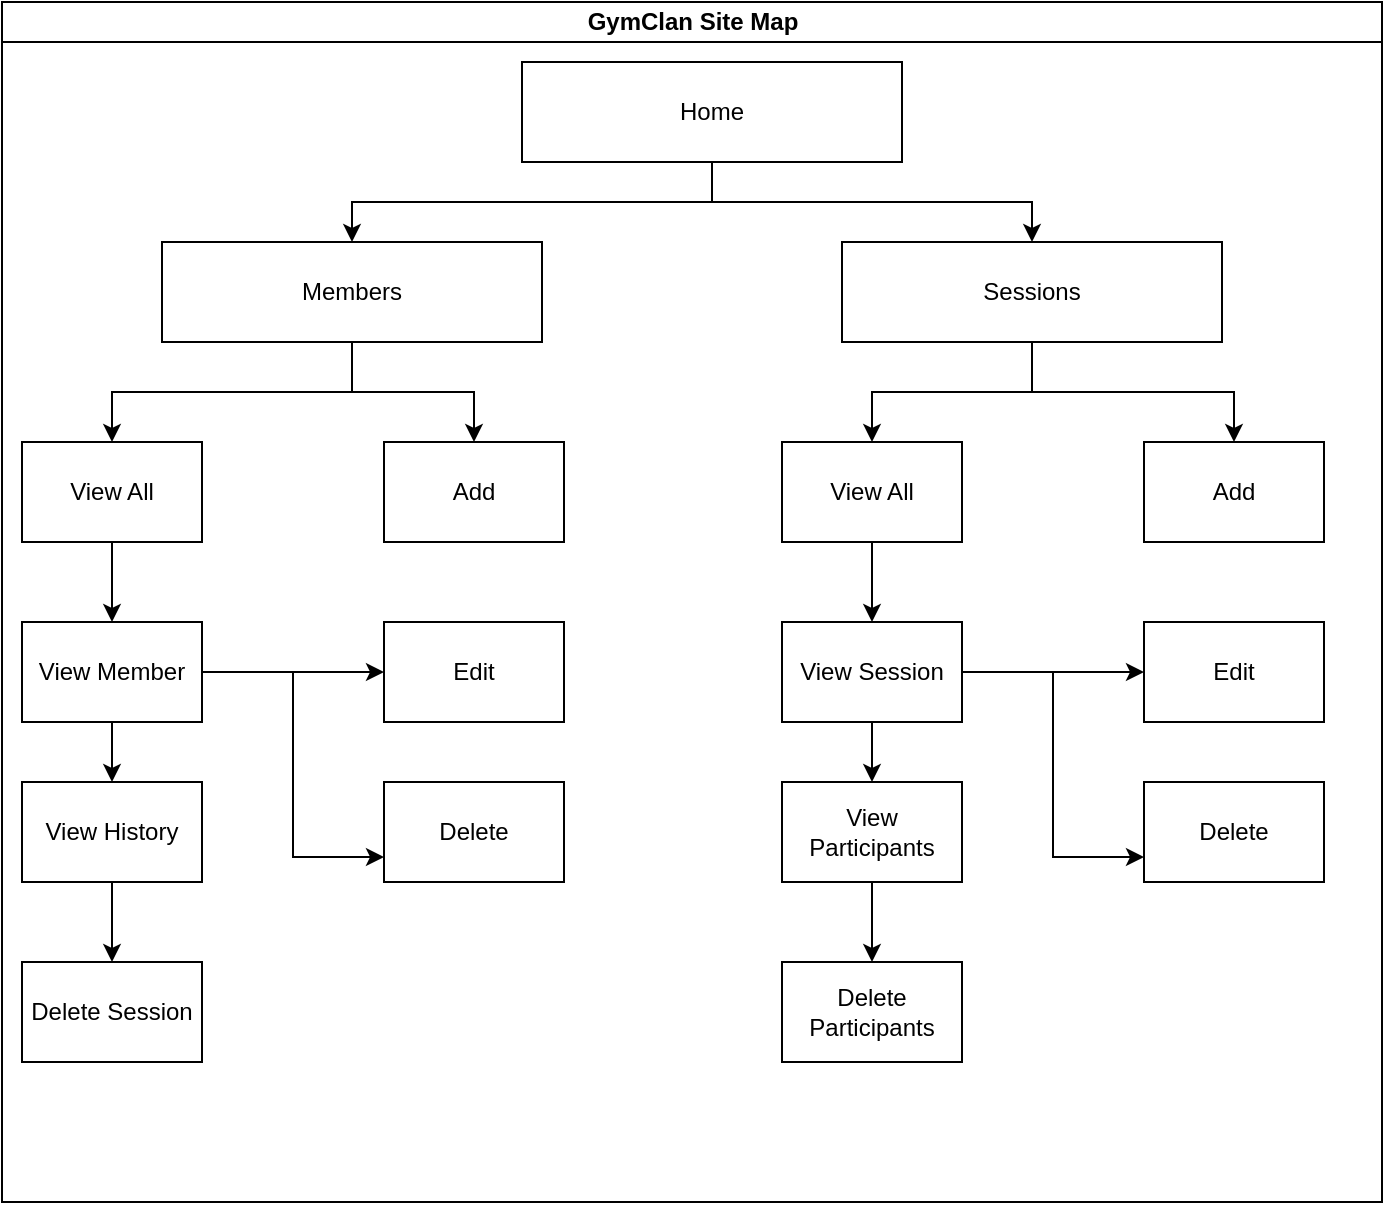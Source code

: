 <mxfile version="14.5.6" type="github"><diagram id="prtHgNgQTEPvFCAcTncT" name="Page-1"><mxGraphModel dx="4931" dy="2056" grid="1" gridSize="10" guides="1" tooltips="1" connect="1" arrows="1" fold="1" page="1" pageScale="1" pageWidth="827" pageHeight="1169" math="0" shadow="0"><root><mxCell id="0"/><mxCell id="1" parent="0"/><mxCell id="dNxyNK7c78bLwvsdeMH5-11" value="GymClan Site Map" style="swimlane;html=1;startSize=20;horizontal=1;containerType=tree;glass=0;" parent="1" vertex="1"><mxGeometry x="-758" y="80" width="690" height="600" as="geometry"/></mxCell><mxCell id="Q_Cf7q3mibov06k-tuDn-4" style="edgeStyle=orthogonalEdgeStyle;rounded=0;orthogonalLoop=1;jettySize=auto;html=1;exitX=0.5;exitY=1;exitDx=0;exitDy=0;entryX=0.5;entryY=0;entryDx=0;entryDy=0;" edge="1" parent="dNxyNK7c78bLwvsdeMH5-11" source="Q_Cf7q3mibov06k-tuDn-1" target="Q_Cf7q3mibov06k-tuDn-2"><mxGeometry relative="1" as="geometry"/></mxCell><mxCell id="Q_Cf7q3mibov06k-tuDn-9" style="edgeStyle=orthogonalEdgeStyle;rounded=0;orthogonalLoop=1;jettySize=auto;html=1;exitX=0.5;exitY=1;exitDx=0;exitDy=0;entryX=0.5;entryY=0;entryDx=0;entryDy=0;" edge="1" parent="dNxyNK7c78bLwvsdeMH5-11" source="Q_Cf7q3mibov06k-tuDn-1" target="Q_Cf7q3mibov06k-tuDn-5"><mxGeometry relative="1" as="geometry"/></mxCell><UserObject label="Home" treeRoot="1" id="Q_Cf7q3mibov06k-tuDn-1"><mxCell style="whiteSpace=wrap;html=1;align=center;treeFolding=1;treeMoving=1;newEdgeStyle={&quot;edgeStyle&quot;:&quot;elbowEdgeStyle&quot;,&quot;startArrow&quot;:&quot;none&quot;,&quot;endArrow&quot;:&quot;none&quot;};" vertex="1" parent="dNxyNK7c78bLwvsdeMH5-11"><mxGeometry x="260" y="30" width="190" height="50" as="geometry"/></mxCell></UserObject><mxCell id="Q_Cf7q3mibov06k-tuDn-18" style="edgeStyle=orthogonalEdgeStyle;rounded=0;orthogonalLoop=1;jettySize=auto;html=1;exitX=0.5;exitY=1;exitDx=0;exitDy=0;entryX=0.5;entryY=0;entryDx=0;entryDy=0;" edge="1" parent="dNxyNK7c78bLwvsdeMH5-11" source="Q_Cf7q3mibov06k-tuDn-2" target="Q_Cf7q3mibov06k-tuDn-12"><mxGeometry relative="1" as="geometry"/></mxCell><mxCell id="Q_Cf7q3mibov06k-tuDn-19" style="edgeStyle=orthogonalEdgeStyle;rounded=0;orthogonalLoop=1;jettySize=auto;html=1;exitX=0.5;exitY=1;exitDx=0;exitDy=0;" edge="1" parent="dNxyNK7c78bLwvsdeMH5-11" source="Q_Cf7q3mibov06k-tuDn-2" target="Q_Cf7q3mibov06k-tuDn-16"><mxGeometry relative="1" as="geometry"/></mxCell><UserObject label="Members" treeRoot="1" id="Q_Cf7q3mibov06k-tuDn-2"><mxCell style="whiteSpace=wrap;html=1;align=center;treeFolding=1;treeMoving=1;newEdgeStyle={&quot;edgeStyle&quot;:&quot;elbowEdgeStyle&quot;,&quot;startArrow&quot;:&quot;none&quot;,&quot;endArrow&quot;:&quot;none&quot;};" vertex="1" parent="dNxyNK7c78bLwvsdeMH5-11"><mxGeometry x="80" y="120" width="190" height="50" as="geometry"/></mxCell></UserObject><mxCell id="Q_Cf7q3mibov06k-tuDn-65" style="edgeStyle=orthogonalEdgeStyle;rounded=0;orthogonalLoop=1;jettySize=auto;html=1;exitX=0.5;exitY=1;exitDx=0;exitDy=0;entryX=0.5;entryY=0;entryDx=0;entryDy=0;" edge="1" parent="dNxyNK7c78bLwvsdeMH5-11" source="Q_Cf7q3mibov06k-tuDn-5" target="Q_Cf7q3mibov06k-tuDn-54"><mxGeometry relative="1" as="geometry"/></mxCell><mxCell id="Q_Cf7q3mibov06k-tuDn-66" style="edgeStyle=orthogonalEdgeStyle;rounded=0;orthogonalLoop=1;jettySize=auto;html=1;exitX=0.5;exitY=1;exitDx=0;exitDy=0;entryX=0.5;entryY=0;entryDx=0;entryDy=0;" edge="1" parent="dNxyNK7c78bLwvsdeMH5-11" source="Q_Cf7q3mibov06k-tuDn-5" target="Q_Cf7q3mibov06k-tuDn-60"><mxGeometry relative="1" as="geometry"/></mxCell><UserObject label="Sessions" treeRoot="1" id="Q_Cf7q3mibov06k-tuDn-5"><mxCell style="whiteSpace=wrap;html=1;align=center;treeFolding=1;treeMoving=1;newEdgeStyle={&quot;edgeStyle&quot;:&quot;elbowEdgeStyle&quot;,&quot;startArrow&quot;:&quot;none&quot;,&quot;endArrow&quot;:&quot;none&quot;};" vertex="1" parent="dNxyNK7c78bLwvsdeMH5-11"><mxGeometry x="420" y="120" width="190" height="50" as="geometry"/></mxCell></UserObject><mxCell id="Q_Cf7q3mibov06k-tuDn-20" style="edgeStyle=orthogonalEdgeStyle;rounded=0;orthogonalLoop=1;jettySize=auto;html=1;exitX=0.5;exitY=1;exitDx=0;exitDy=0;entryX=0.5;entryY=0;entryDx=0;entryDy=0;" edge="1" parent="dNxyNK7c78bLwvsdeMH5-11" source="Q_Cf7q3mibov06k-tuDn-12" target="Q_Cf7q3mibov06k-tuDn-13"><mxGeometry relative="1" as="geometry"/></mxCell><UserObject label="View All" treeRoot="1" id="Q_Cf7q3mibov06k-tuDn-12"><mxCell style="whiteSpace=wrap;html=1;align=center;treeFolding=1;treeMoving=1;newEdgeStyle={&quot;edgeStyle&quot;:&quot;elbowEdgeStyle&quot;,&quot;startArrow&quot;:&quot;none&quot;,&quot;endArrow&quot;:&quot;none&quot;};" vertex="1" parent="dNxyNK7c78bLwvsdeMH5-11"><mxGeometry x="10" y="220" width="90" height="50" as="geometry"/></mxCell></UserObject><UserObject label="Edit" treeRoot="1" id="Q_Cf7q3mibov06k-tuDn-14"><mxCell style="whiteSpace=wrap;html=1;align=center;treeFolding=1;treeMoving=1;newEdgeStyle={&quot;edgeStyle&quot;:&quot;elbowEdgeStyle&quot;,&quot;startArrow&quot;:&quot;none&quot;,&quot;endArrow&quot;:&quot;none&quot;};" vertex="1" parent="dNxyNK7c78bLwvsdeMH5-11"><mxGeometry x="191" y="310" width="90" height="50" as="geometry"/></mxCell></UserObject><mxCell id="Q_Cf7q3mibov06k-tuDn-40" style="edgeStyle=orthogonalEdgeStyle;rounded=0;orthogonalLoop=1;jettySize=auto;html=1;exitX=0.5;exitY=1;exitDx=0;exitDy=0;entryX=0.5;entryY=0;entryDx=0;entryDy=0;" edge="1" parent="dNxyNK7c78bLwvsdeMH5-11" source="Q_Cf7q3mibov06k-tuDn-13" target="Q_Cf7q3mibov06k-tuDn-15"><mxGeometry relative="1" as="geometry"/></mxCell><mxCell id="Q_Cf7q3mibov06k-tuDn-41" style="edgeStyle=orthogonalEdgeStyle;rounded=0;orthogonalLoop=1;jettySize=auto;html=1;exitX=1;exitY=0.5;exitDx=0;exitDy=0;" edge="1" parent="dNxyNK7c78bLwvsdeMH5-11" source="Q_Cf7q3mibov06k-tuDn-13" target="Q_Cf7q3mibov06k-tuDn-14"><mxGeometry relative="1" as="geometry"/></mxCell><mxCell id="Q_Cf7q3mibov06k-tuDn-42" style="edgeStyle=orthogonalEdgeStyle;rounded=0;orthogonalLoop=1;jettySize=auto;html=1;exitX=1;exitY=0.5;exitDx=0;exitDy=0;entryX=0;entryY=0.75;entryDx=0;entryDy=0;" edge="1" parent="dNxyNK7c78bLwvsdeMH5-11" source="Q_Cf7q3mibov06k-tuDn-13" target="Q_Cf7q3mibov06k-tuDn-39"><mxGeometry relative="1" as="geometry"/></mxCell><UserObject label="View Member" treeRoot="1" id="Q_Cf7q3mibov06k-tuDn-13"><mxCell style="whiteSpace=wrap;html=1;align=center;treeFolding=1;treeMoving=1;newEdgeStyle={&quot;edgeStyle&quot;:&quot;elbowEdgeStyle&quot;,&quot;startArrow&quot;:&quot;none&quot;,&quot;endArrow&quot;:&quot;none&quot;};" vertex="1" parent="dNxyNK7c78bLwvsdeMH5-11"><mxGeometry x="10" y="310" width="90" height="50" as="geometry"/></mxCell></UserObject><UserObject label="Add" treeRoot="1" id="Q_Cf7q3mibov06k-tuDn-16"><mxCell style="whiteSpace=wrap;html=1;align=center;treeFolding=1;treeMoving=1;newEdgeStyle={&quot;edgeStyle&quot;:&quot;elbowEdgeStyle&quot;,&quot;startArrow&quot;:&quot;none&quot;,&quot;endArrow&quot;:&quot;none&quot;};" vertex="1" parent="dNxyNK7c78bLwvsdeMH5-11"><mxGeometry x="191" y="220" width="90" height="50" as="geometry"/></mxCell></UserObject><mxCell id="Q_Cf7q3mibov06k-tuDn-44" style="edgeStyle=orthogonalEdgeStyle;rounded=0;orthogonalLoop=1;jettySize=auto;html=1;exitX=0.5;exitY=1;exitDx=0;exitDy=0;" edge="1" parent="dNxyNK7c78bLwvsdeMH5-11" source="Q_Cf7q3mibov06k-tuDn-15" target="Q_Cf7q3mibov06k-tuDn-43"><mxGeometry relative="1" as="geometry"/></mxCell><UserObject label="View History" treeRoot="1" id="Q_Cf7q3mibov06k-tuDn-15"><mxCell style="whiteSpace=wrap;html=1;align=center;treeFolding=1;treeMoving=1;newEdgeStyle={&quot;edgeStyle&quot;:&quot;elbowEdgeStyle&quot;,&quot;startArrow&quot;:&quot;none&quot;,&quot;endArrow&quot;:&quot;none&quot;};" vertex="1" parent="dNxyNK7c78bLwvsdeMH5-11"><mxGeometry x="10" y="390" width="90" height="50" as="geometry"/></mxCell></UserObject><UserObject label="Delete" treeRoot="1" id="Q_Cf7q3mibov06k-tuDn-39"><mxCell style="whiteSpace=wrap;html=1;align=center;treeFolding=1;treeMoving=1;newEdgeStyle={&quot;edgeStyle&quot;:&quot;elbowEdgeStyle&quot;,&quot;startArrow&quot;:&quot;none&quot;,&quot;endArrow&quot;:&quot;none&quot;};" vertex="1" parent="dNxyNK7c78bLwvsdeMH5-11"><mxGeometry x="191" y="390" width="90" height="50" as="geometry"/></mxCell></UserObject><UserObject label="Delete Session" treeRoot="1" id="Q_Cf7q3mibov06k-tuDn-43"><mxCell style="whiteSpace=wrap;html=1;align=center;treeFolding=1;treeMoving=1;newEdgeStyle={&quot;edgeStyle&quot;:&quot;elbowEdgeStyle&quot;,&quot;startArrow&quot;:&quot;none&quot;,&quot;endArrow&quot;:&quot;none&quot;};" vertex="1" parent="dNxyNK7c78bLwvsdeMH5-11"><mxGeometry x="10" y="480" width="90" height="50" as="geometry"/></mxCell></UserObject><UserObject label="View All" treeRoot="1" id="Q_Cf7q3mibov06k-tuDn-54"><mxCell style="whiteSpace=wrap;html=1;align=center;treeFolding=1;treeMoving=1;newEdgeStyle={&quot;edgeStyle&quot;:&quot;elbowEdgeStyle&quot;,&quot;startArrow&quot;:&quot;none&quot;,&quot;endArrow&quot;:&quot;none&quot;};" vertex="1" parent="dNxyNK7c78bLwvsdeMH5-11"><mxGeometry x="390" y="220" width="90" height="50" as="geometry"/></mxCell></UserObject><UserObject label="Edit" treeRoot="1" id="Q_Cf7q3mibov06k-tuDn-55"><mxCell style="whiteSpace=wrap;html=1;align=center;treeFolding=1;treeMoving=1;newEdgeStyle={&quot;edgeStyle&quot;:&quot;elbowEdgeStyle&quot;,&quot;startArrow&quot;:&quot;none&quot;,&quot;endArrow&quot;:&quot;none&quot;};" vertex="1" parent="dNxyNK7c78bLwvsdeMH5-11"><mxGeometry x="571" y="310" width="90" height="50" as="geometry"/></mxCell></UserObject><mxCell id="Q_Cf7q3mibov06k-tuDn-57" style="edgeStyle=orthogonalEdgeStyle;rounded=0;orthogonalLoop=1;jettySize=auto;html=1;exitX=1;exitY=0.5;exitDx=0;exitDy=0;" edge="1" parent="dNxyNK7c78bLwvsdeMH5-11" source="Q_Cf7q3mibov06k-tuDn-59" target="Q_Cf7q3mibov06k-tuDn-55"><mxGeometry relative="1" as="geometry"/></mxCell><UserObject label="View Session" treeRoot="1" id="Q_Cf7q3mibov06k-tuDn-59"><mxCell style="whiteSpace=wrap;html=1;align=center;treeFolding=1;treeMoving=1;newEdgeStyle={&quot;edgeStyle&quot;:&quot;elbowEdgeStyle&quot;,&quot;startArrow&quot;:&quot;none&quot;,&quot;endArrow&quot;:&quot;none&quot;};" vertex="1" parent="dNxyNK7c78bLwvsdeMH5-11"><mxGeometry x="390" y="310" width="90" height="50" as="geometry"/></mxCell></UserObject><mxCell id="Q_Cf7q3mibov06k-tuDn-53" style="edgeStyle=orthogonalEdgeStyle;rounded=0;orthogonalLoop=1;jettySize=auto;html=1;exitX=0.5;exitY=1;exitDx=0;exitDy=0;entryX=0.5;entryY=0;entryDx=0;entryDy=0;" edge="1" parent="dNxyNK7c78bLwvsdeMH5-11" source="Q_Cf7q3mibov06k-tuDn-54" target="Q_Cf7q3mibov06k-tuDn-59"><mxGeometry relative="1" as="geometry"/></mxCell><UserObject label="Add" treeRoot="1" id="Q_Cf7q3mibov06k-tuDn-60"><mxCell style="whiteSpace=wrap;html=1;align=center;treeFolding=1;treeMoving=1;newEdgeStyle={&quot;edgeStyle&quot;:&quot;elbowEdgeStyle&quot;,&quot;startArrow&quot;:&quot;none&quot;,&quot;endArrow&quot;:&quot;none&quot;};" vertex="1" parent="dNxyNK7c78bLwvsdeMH5-11"><mxGeometry x="571" y="220" width="90" height="50" as="geometry"/></mxCell></UserObject><UserObject label="View Participants" treeRoot="1" id="Q_Cf7q3mibov06k-tuDn-62"><mxCell style="whiteSpace=wrap;html=1;align=center;treeFolding=1;treeMoving=1;newEdgeStyle={&quot;edgeStyle&quot;:&quot;elbowEdgeStyle&quot;,&quot;startArrow&quot;:&quot;none&quot;,&quot;endArrow&quot;:&quot;none&quot;};" vertex="1" parent="dNxyNK7c78bLwvsdeMH5-11"><mxGeometry x="390" y="390" width="90" height="50" as="geometry"/></mxCell></UserObject><mxCell id="Q_Cf7q3mibov06k-tuDn-56" style="edgeStyle=orthogonalEdgeStyle;rounded=0;orthogonalLoop=1;jettySize=auto;html=1;exitX=0.5;exitY=1;exitDx=0;exitDy=0;entryX=0.5;entryY=0;entryDx=0;entryDy=0;" edge="1" parent="dNxyNK7c78bLwvsdeMH5-11" source="Q_Cf7q3mibov06k-tuDn-59" target="Q_Cf7q3mibov06k-tuDn-62"><mxGeometry relative="1" as="geometry"/></mxCell><UserObject label="Delete" treeRoot="1" id="Q_Cf7q3mibov06k-tuDn-63"><mxCell style="whiteSpace=wrap;html=1;align=center;treeFolding=1;treeMoving=1;newEdgeStyle={&quot;edgeStyle&quot;:&quot;elbowEdgeStyle&quot;,&quot;startArrow&quot;:&quot;none&quot;,&quot;endArrow&quot;:&quot;none&quot;};" vertex="1" parent="dNxyNK7c78bLwvsdeMH5-11"><mxGeometry x="571" y="390" width="90" height="50" as="geometry"/></mxCell></UserObject><mxCell id="Q_Cf7q3mibov06k-tuDn-58" style="edgeStyle=orthogonalEdgeStyle;rounded=0;orthogonalLoop=1;jettySize=auto;html=1;exitX=1;exitY=0.5;exitDx=0;exitDy=0;entryX=0;entryY=0.75;entryDx=0;entryDy=0;" edge="1" parent="dNxyNK7c78bLwvsdeMH5-11" source="Q_Cf7q3mibov06k-tuDn-59" target="Q_Cf7q3mibov06k-tuDn-63"><mxGeometry relative="1" as="geometry"/></mxCell><UserObject label="Delete Participants" treeRoot="1" id="Q_Cf7q3mibov06k-tuDn-64"><mxCell style="whiteSpace=wrap;html=1;align=center;treeFolding=1;treeMoving=1;newEdgeStyle={&quot;edgeStyle&quot;:&quot;elbowEdgeStyle&quot;,&quot;startArrow&quot;:&quot;none&quot;,&quot;endArrow&quot;:&quot;none&quot;};" vertex="1" parent="dNxyNK7c78bLwvsdeMH5-11"><mxGeometry x="390" y="480" width="90" height="50" as="geometry"/></mxCell></UserObject><mxCell id="Q_Cf7q3mibov06k-tuDn-61" style="edgeStyle=orthogonalEdgeStyle;rounded=0;orthogonalLoop=1;jettySize=auto;html=1;exitX=0.5;exitY=1;exitDx=0;exitDy=0;" edge="1" parent="dNxyNK7c78bLwvsdeMH5-11" source="Q_Cf7q3mibov06k-tuDn-62" target="Q_Cf7q3mibov06k-tuDn-64"><mxGeometry relative="1" as="geometry"/></mxCell></root></mxGraphModel></diagram></mxfile>
